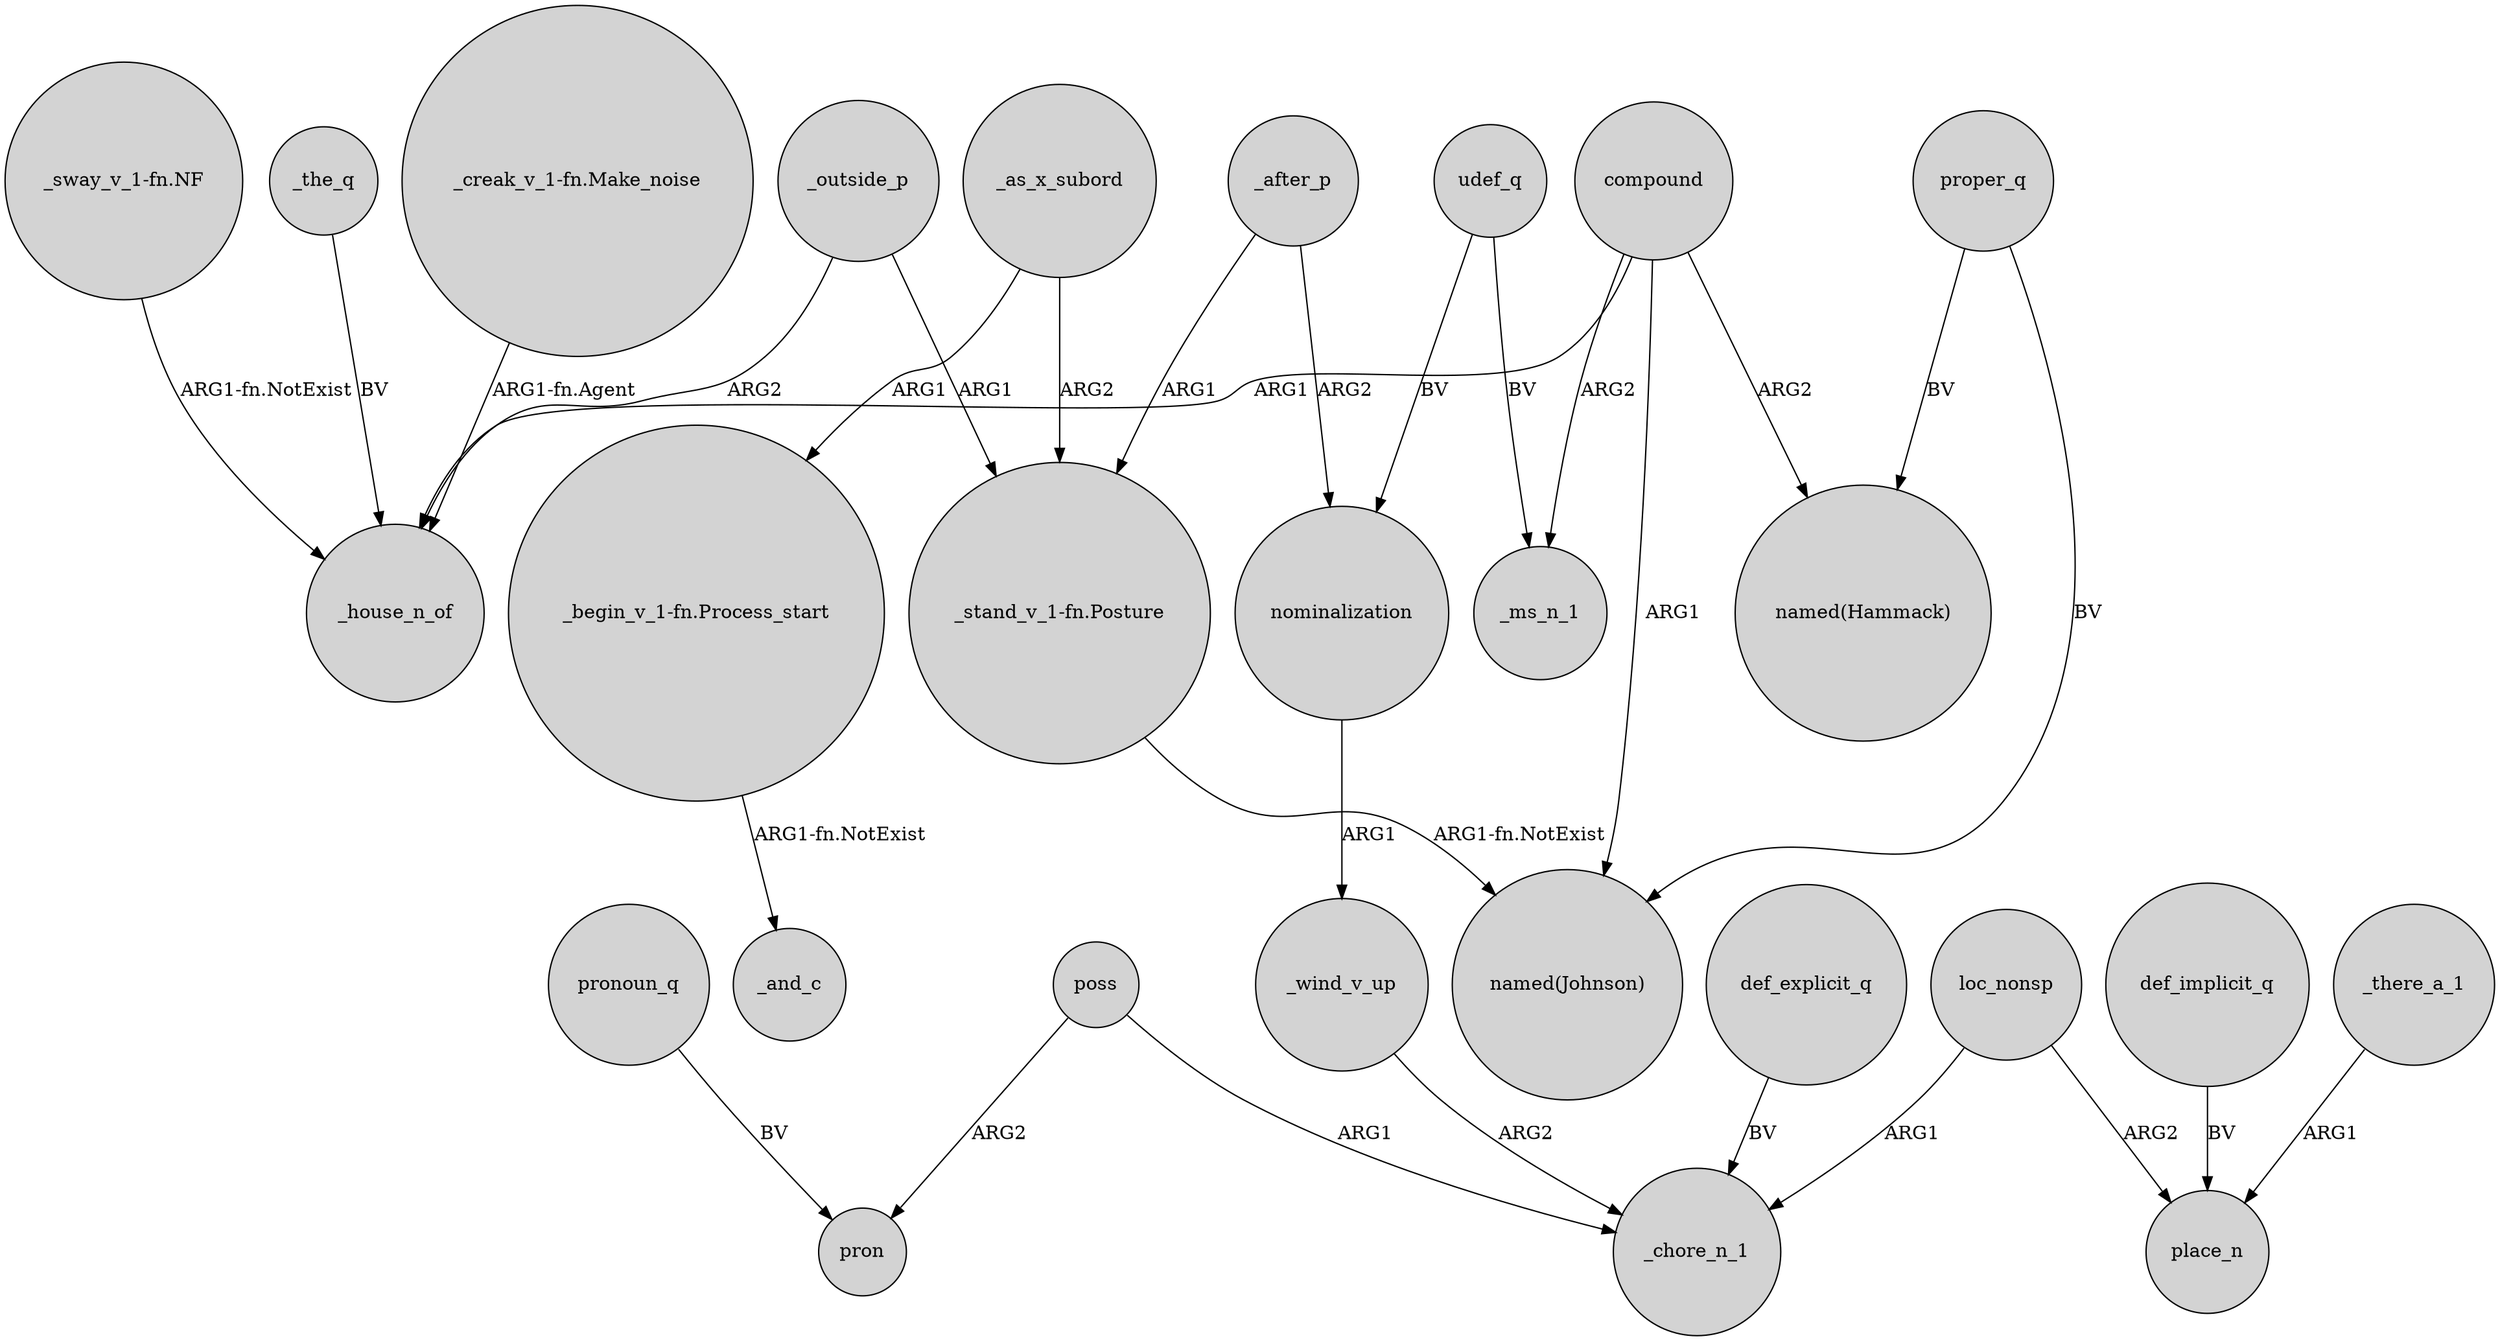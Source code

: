 digraph {
	node [shape=circle style=filled]
	_outside_p -> "_stand_v_1-fn.Posture" [label=ARG1]
	_the_q -> _house_n_of [label=BV]
	"_stand_v_1-fn.Posture" -> "named(Johnson)" [label="ARG1-fn.NotExist"]
	poss -> pron [label=ARG2]
	compound -> "named(Johnson)" [label=ARG1]
	_wind_v_up -> _chore_n_1 [label=ARG2]
	loc_nonsp -> _chore_n_1 [label=ARG1]
	"_creak_v_1-fn.Make_noise" -> _house_n_of [label="ARG1-fn.Agent"]
	_as_x_subord -> "_begin_v_1-fn.Process_start" [label=ARG1]
	def_implicit_q -> place_n [label=BV]
	compound -> _ms_n_1 [label=ARG2]
	_after_p -> "_stand_v_1-fn.Posture" [label=ARG1]
	proper_q -> "named(Hammack)" [label=BV]
	pronoun_q -> pron [label=BV]
	udef_q -> _ms_n_1 [label=BV]
	nominalization -> _wind_v_up [label=ARG1]
	compound -> _house_n_of [label=ARG1]
	"_sway_v_1-fn.NF" -> _house_n_of [label="ARG1-fn.NotExist"]
	proper_q -> "named(Johnson)" [label=BV]
	"_begin_v_1-fn.Process_start" -> _and_c [label="ARG1-fn.NotExist"]
	_outside_p -> _house_n_of [label=ARG2]
	def_explicit_q -> _chore_n_1 [label=BV]
	udef_q -> nominalization [label=BV]
	compound -> "named(Hammack)" [label=ARG2]
	loc_nonsp -> place_n [label=ARG2]
	_as_x_subord -> "_stand_v_1-fn.Posture" [label=ARG2]
	poss -> _chore_n_1 [label=ARG1]
	_after_p -> nominalization [label=ARG2]
	_there_a_1 -> place_n [label=ARG1]
}

